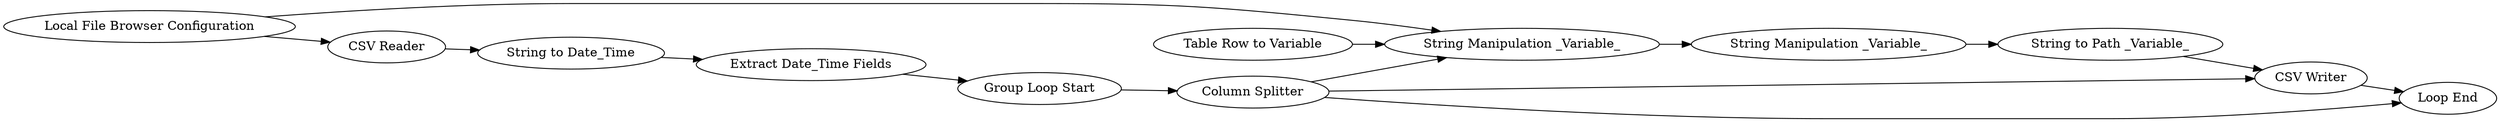 digraph {
	33 -> 34
	32 -> 33
	42 -> 41
	25 -> 33
	30 -> 36
	41 -> 39
	25 -> 36
	1 -> 42
	34 -> 35
	25 -> 30
	32 -> 1
	29 -> 33
	35 -> 30
	39 -> 25
	32 [label="Local File Browser Configuration"]
	35 [label="String to Path _Variable_"]
	1 [label="CSV Reader"]
	34 [label="String Manipulation _Variable_"]
	42 [label="String to Date_Time"]
	29 [label="Table Row to Variable"]
	41 [label="Extract Date_Time Fields"]
	36 [label="Loop End"]
	25 [label="Column Splitter"]
	39 [label="Group Loop Start"]
	33 [label="String Manipulation _Variable_"]
	30 [label="CSV Writer"]
	rankdir=LR
}
